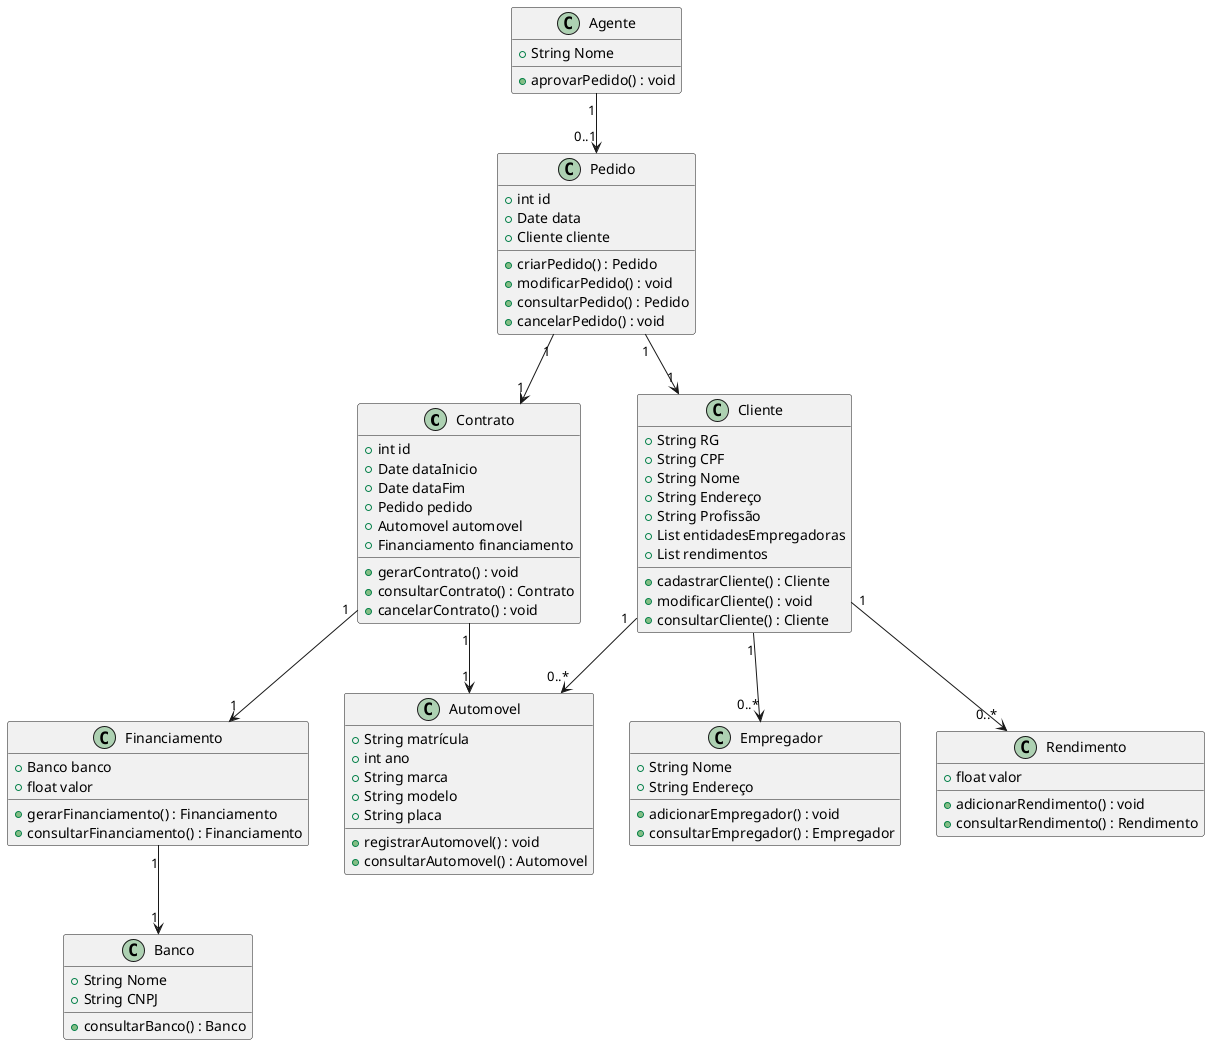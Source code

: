 @startuml

class Contrato {
  +int id
  +Date dataInicio
  +Date dataFim
  +Pedido pedido
  +Automovel automovel
  +Financiamento financiamento
  +gerarContrato() : void
  +consultarContrato() : Contrato
  +cancelarContrato() : void
}

class Pedido {
  +int id
  +Date data
  +Cliente cliente
  +criarPedido() : Pedido
  +modificarPedido() : void
  +consultarPedido() : Pedido
  +cancelarPedido() : void
}

class Automovel {
  +String matrícula
  +int ano
  +String marca
  +String modelo
  +String placa
  +registrarAutomovel() : void
  +consultarAutomovel() : Automovel
}

class Financiamento {
  +Banco banco
  +float valor
  +gerarFinanciamento() : Financiamento
  +consultarFinanciamento() : Financiamento
}

class Cliente {
  +String RG
  +String CPF
  +String Nome
  +String Endereço
  +String Profissão
  +List entidadesEmpregadoras
  +List rendimentos
  +cadastrarCliente() : Cliente
  +modificarCliente() : void
  +consultarCliente() : Cliente
}

class Empregador {
  +String Nome
  +String Endereço
  +adicionarEmpregador() : void
  +consultarEmpregador() : Empregador
}

class Rendimento {
  +float valor
  +adicionarRendimento() : void
  +consultarRendimento() : Rendimento
}

class Banco {
  +String Nome
  +String CNPJ
  +consultarBanco() : Banco
}

class Agente {
  +String Nome
  +aprovarPedido() : void
}

Cliente "1" --> "0..*" Automovel 
Agente "1" --> "0..1" Pedido
Pedido "1" --> "1" Contrato 
Contrato "1" --> "1" Automovel
Contrato "1" --> "1" Financiamento
Pedido "1" --> "1" Cliente
Cliente "1" --> "0..*" Empregador
Cliente "1" --> "0..*" Rendimento
Financiamento "1" --> "1" Banco

@enduml
